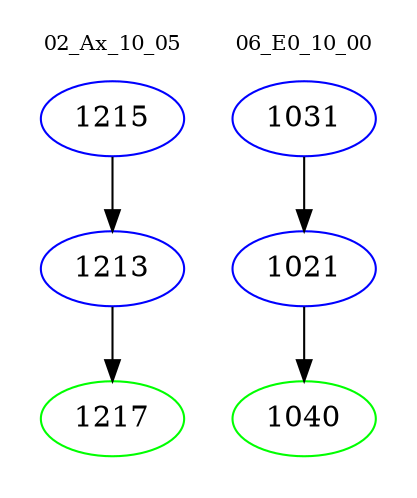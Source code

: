 digraph{
subgraph cluster_0 {
color = white
label = "02_Ax_10_05";
fontsize=10;
T0_1215 [label="1215", color="blue"]
T0_1215 -> T0_1213 [color="black"]
T0_1213 [label="1213", color="blue"]
T0_1213 -> T0_1217 [color="black"]
T0_1217 [label="1217", color="green"]
}
subgraph cluster_1 {
color = white
label = "06_E0_10_00";
fontsize=10;
T1_1031 [label="1031", color="blue"]
T1_1031 -> T1_1021 [color="black"]
T1_1021 [label="1021", color="blue"]
T1_1021 -> T1_1040 [color="black"]
T1_1040 [label="1040", color="green"]
}
}
